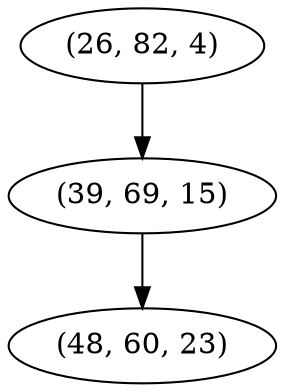 digraph tree {
    "(26, 82, 4)";
    "(39, 69, 15)";
    "(48, 60, 23)";
    "(26, 82, 4)" -> "(39, 69, 15)";
    "(39, 69, 15)" -> "(48, 60, 23)";
}
